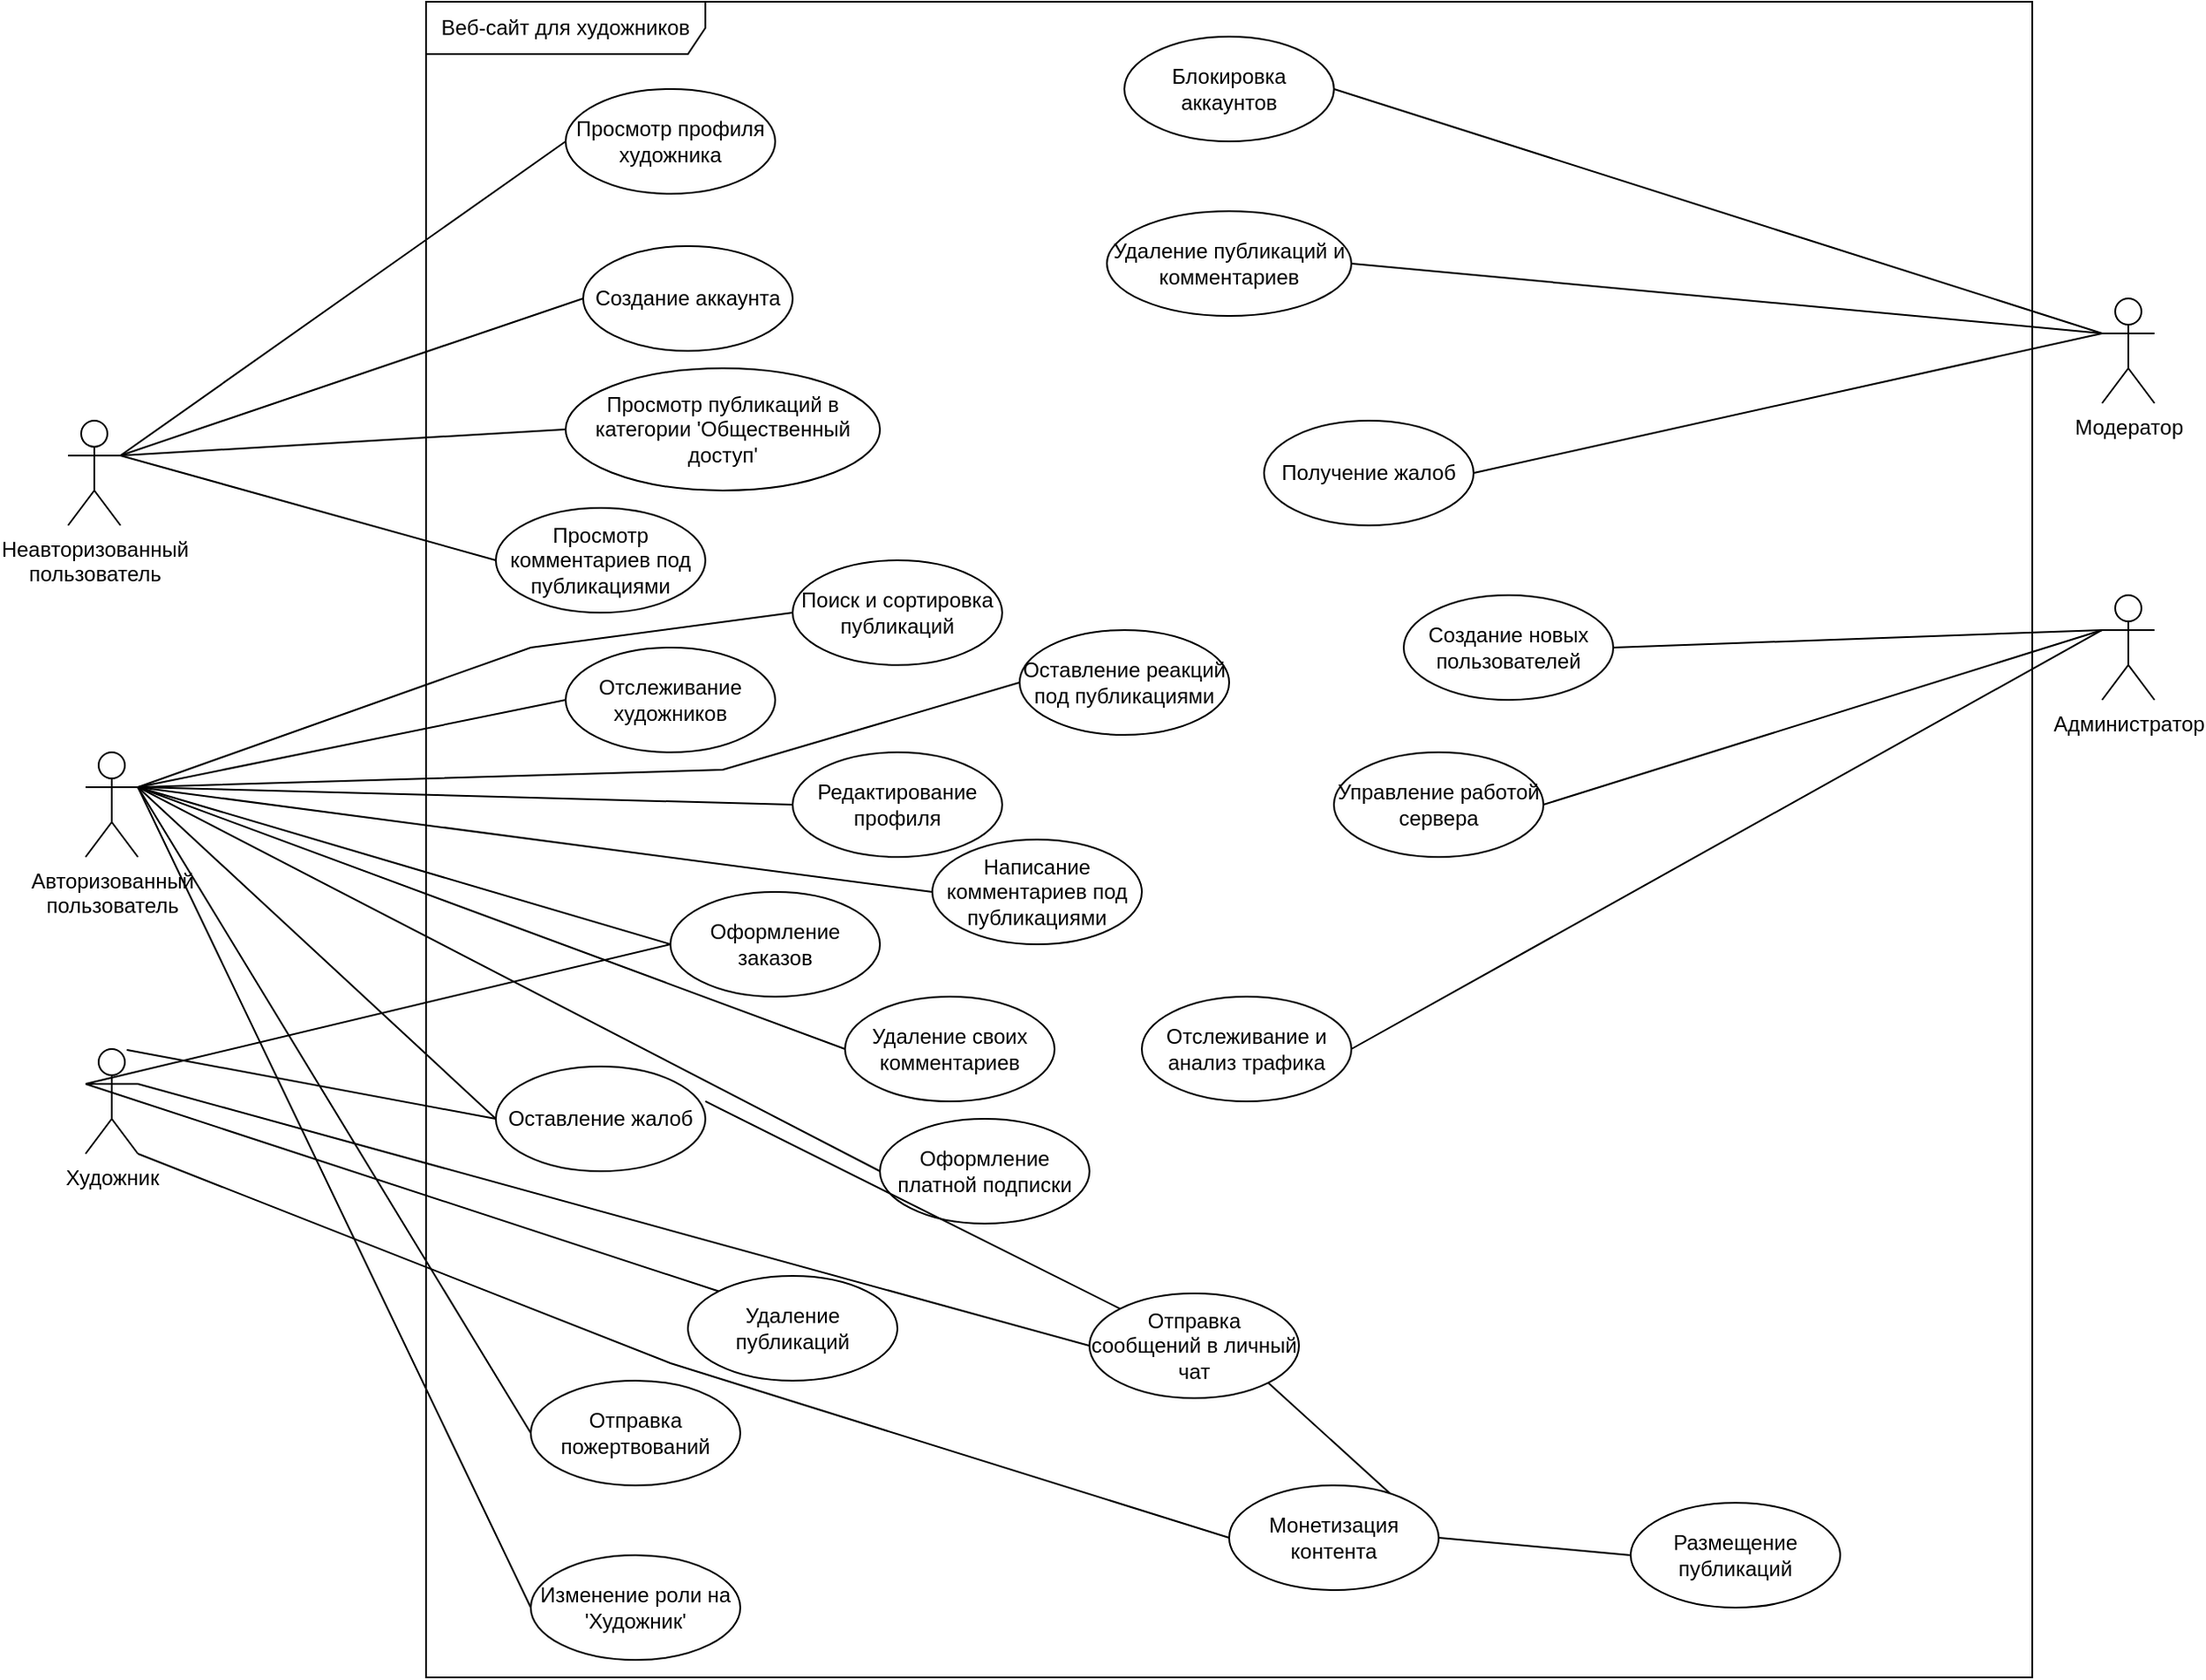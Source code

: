 <mxfile>
    <diagram id="UseCaseNEOsp" name="USE-CASE диаграмма">
        <mxGraphModel dx="2081" dy="751" grid="1" gridSize="10" guides="1" tooltips="1" connect="1" arrows="1" fold="1" page="1" pageScale="1" pageWidth="850" pageHeight="1100" math="0" shadow="0">
            <root>
                <mxCell id="0"/>
                <mxCell id="1" parent="0"/>
                <mxCell id="2" value="Неавторизованный&#xa;пользователь" style="shape=umlActor;verticalLabelPosition=bottom;verticalAlign=top;html=1;" parent="1" vertex="1">
                    <mxGeometry x="-425" y="320" width="30" height="60" as="geometry"/>
                </mxCell>
                <mxCell id="3" value="Авторизованный&#xa;пользователь" style="shape=umlActor;verticalLabelPosition=bottom;verticalAlign=top;html=1;" parent="1" vertex="1">
                    <mxGeometry x="-415" y="510" width="30" height="60" as="geometry"/>
                </mxCell>
                <mxCell id="4" value="Художник" style="shape=umlActor;verticalLabelPosition=bottom;verticalAlign=top;html=1;" parent="1" vertex="1">
                    <mxGeometry x="-415" y="680" width="30" height="60" as="geometry"/>
                </mxCell>
                <mxCell id="5" value="Модератор" style="shape=umlActor;verticalLabelPosition=bottom;verticalAlign=top;html=1;" parent="1" vertex="1">
                    <mxGeometry x="740" y="250" width="30" height="60" as="geometry"/>
                </mxCell>
                <mxCell id="6" value="Администратор" style="shape=umlActor;verticalLabelPosition=bottom;verticalAlign=top;html=1;" parent="1" vertex="1">
                    <mxGeometry x="740" y="420" width="30" height="60" as="geometry"/>
                </mxCell>
                <mxCell id="9" value="Веб-сайт для художников" style="shape=umlFrame;whiteSpace=wrap;html=1;pointerEvents=0;recursiveResize=0;container=1;collapsible=0;width=160;height=30;" parent="1" vertex="1">
                    <mxGeometry x="-220" y="80" width="920" height="960" as="geometry"/>
                </mxCell>
                <mxCell id="10" value="Просмотр профиля художника" style="ellipse;whiteSpace=wrap;html=1;" parent="9" vertex="1">
                    <mxGeometry x="80" y="50" width="120" height="60" as="geometry"/>
                </mxCell>
                <mxCell id="11" value="Просмотр публикаций в категории &#39;Общественный доступ&#39;" style="ellipse;whiteSpace=wrap;html=1;" parent="9" vertex="1">
                    <mxGeometry x="80" y="210" width="180" height="70" as="geometry"/>
                </mxCell>
                <mxCell id="12" value="Просмотр комментариев под публикациями" style="ellipse;whiteSpace=wrap;html=1;" parent="9" vertex="1">
                    <mxGeometry x="40" y="290" width="120" height="60" as="geometry"/>
                </mxCell>
                <mxCell id="13" value="Создание аккаунта" style="ellipse;whiteSpace=wrap;html=1;" parent="9" vertex="1">
                    <mxGeometry x="90" y="140" width="120" height="60" as="geometry"/>
                </mxCell>
                <mxCell id="14" value="Отслеживание художников" style="ellipse;whiteSpace=wrap;html=1;" parent="9" vertex="1">
                    <mxGeometry x="80" y="370" width="120" height="60" as="geometry"/>
                </mxCell>
                <mxCell id="15" value="Оформление платной подписки" style="ellipse;whiteSpace=wrap;html=1;" parent="9" vertex="1">
                    <mxGeometry x="260" y="640" width="120" height="60" as="geometry"/>
                </mxCell>
                <mxCell id="16" value="Оставление реакций под публикациями" style="ellipse;whiteSpace=wrap;html=1;" parent="9" vertex="1">
                    <mxGeometry x="340" y="360" width="120" height="60" as="geometry"/>
                </mxCell>
                <mxCell id="17" value="Изменение роли на &#39;Художник&#39;" style="ellipse;whiteSpace=wrap;html=1;" parent="9" vertex="1">
                    <mxGeometry x="60" y="890" width="120" height="60" as="geometry"/>
                </mxCell>
                <mxCell id="18" value="Написание комментариев под публикациями" style="ellipse;whiteSpace=wrap;html=1;" parent="9" vertex="1">
                    <mxGeometry x="290" y="480" width="120" height="60" as="geometry"/>
                </mxCell>
                <mxCell id="19" value="Удаление своих комментариев" style="ellipse;whiteSpace=wrap;html=1;" parent="9" vertex="1">
                    <mxGeometry x="240" y="570" width="120" height="60" as="geometry"/>
                </mxCell>
                <mxCell id="21" value="Поиск и сортировка публикаций" style="ellipse;whiteSpace=wrap;html=1;" parent="9" vertex="1">
                    <mxGeometry x="210" y="320" width="120" height="60" as="geometry"/>
                </mxCell>
                <mxCell id="22" value="Отправка пожертвований" style="ellipse;whiteSpace=wrap;html=1;" parent="9" vertex="1">
                    <mxGeometry x="60" y="790" width="120" height="60" as="geometry"/>
                </mxCell>
                <mxCell id="25" value="Редактирование профиля" style="ellipse;whiteSpace=wrap;html=1;" parent="9" vertex="1">
                    <mxGeometry x="210" y="430" width="120" height="60" as="geometry"/>
                </mxCell>
                <mxCell id="27" value="Удаление публикаций" style="ellipse;whiteSpace=wrap;html=1;" parent="9" vertex="1">
                    <mxGeometry x="150" y="730" width="120" height="60" as="geometry"/>
                </mxCell>
                <mxCell id="29" value="Блокировка аккаунтов" style="ellipse;whiteSpace=wrap;html=1;" parent="9" vertex="1">
                    <mxGeometry x="400" y="20" width="120" height="60" as="geometry"/>
                </mxCell>
                <mxCell id="30" value="Получение жалоб" style="ellipse;whiteSpace=wrap;html=1;" parent="9" vertex="1">
                    <mxGeometry x="480" y="240" width="120" height="60" as="geometry"/>
                </mxCell>
                <mxCell id="31" value="Удаление публикаций и комментариев" style="ellipse;whiteSpace=wrap;html=1;" parent="9" vertex="1">
                    <mxGeometry x="390" y="120" width="140" height="60" as="geometry"/>
                </mxCell>
                <mxCell id="32" value="Управление работой сервера" style="ellipse;whiteSpace=wrap;html=1;" parent="9" vertex="1">
                    <mxGeometry x="520" y="430" width="120" height="60" as="geometry"/>
                </mxCell>
                <mxCell id="33" value="Отслеживание и анализ трафика" style="ellipse;whiteSpace=wrap;html=1;" parent="9" vertex="1">
                    <mxGeometry x="410" y="570" width="120" height="60" as="geometry"/>
                </mxCell>
                <mxCell id="34" value="Создание новых пользователей" style="ellipse;whiteSpace=wrap;html=1;" parent="9" vertex="1">
                    <mxGeometry x="560" y="340" width="120" height="60" as="geometry"/>
                </mxCell>
                <mxCell id="23" value="Отправка сообщений в личный чат" style="ellipse;whiteSpace=wrap;html=1;" parent="9" vertex="1">
                    <mxGeometry x="380" y="740" width="120" height="60" as="geometry"/>
                </mxCell>
                <mxCell id="24" value="Оформление заказов" style="ellipse;whiteSpace=wrap;html=1;" parent="9" vertex="1">
                    <mxGeometry x="140" y="510" width="120" height="60" as="geometry"/>
                </mxCell>
                <mxCell id="20" value="Оставление жалоб" style="ellipse;whiteSpace=wrap;html=1;" parent="9" vertex="1">
                    <mxGeometry x="40" y="610" width="120" height="60" as="geometry"/>
                </mxCell>
                <mxCell id="48" value="" style="endArrow=none;html=1;rounded=0;exitX=1;exitY=0.333;exitDx=0;exitDy=0;exitPerimeter=0;entryX=0;entryY=0;entryDx=0;entryDy=0;" parent="9" source="20" target="23" edge="1">
                    <mxGeometry width="50" height="50" relative="1" as="geometry">
                        <mxPoint x="620" y="350" as="sourcePoint"/>
                        <mxPoint x="670" y="300" as="targetPoint"/>
                    </mxGeometry>
                </mxCell>
                <mxCell id="35" value="" style="endArrow=none;html=1;rounded=0;exitX=1;exitY=0.333;exitDx=0;exitDy=0;exitPerimeter=0;entryX=0;entryY=0.5;entryDx=0;entryDy=0;" parent="1" source="2" target="10" edge="1">
                    <mxGeometry width="50" height="50" relative="1" as="geometry">
                        <mxPoint x="400" y="430" as="sourcePoint"/>
                        <mxPoint x="450" y="380" as="targetPoint"/>
                    </mxGeometry>
                </mxCell>
                <mxCell id="36" value="" style="endArrow=none;html=1;rounded=0;exitX=1;exitY=0.333;exitDx=0;exitDy=0;exitPerimeter=0;entryX=0;entryY=0.5;entryDx=0;entryDy=0;" parent="1" source="2" target="11" edge="1">
                    <mxGeometry width="50" height="50" relative="1" as="geometry">
                        <mxPoint x="400" y="430" as="sourcePoint"/>
                        <mxPoint x="450" y="380" as="targetPoint"/>
                    </mxGeometry>
                </mxCell>
                <mxCell id="37" value="" style="endArrow=none;html=1;rounded=0;exitX=1;exitY=0.333;exitDx=0;exitDy=0;exitPerimeter=0;entryX=0;entryY=0.5;entryDx=0;entryDy=0;" parent="1" source="2" target="12" edge="1">
                    <mxGeometry width="50" height="50" relative="1" as="geometry">
                        <mxPoint x="400" y="430" as="sourcePoint"/>
                        <mxPoint x="450" y="380" as="targetPoint"/>
                    </mxGeometry>
                </mxCell>
                <mxCell id="38" value="" style="endArrow=none;html=1;rounded=0;exitX=1;exitY=0.333;exitDx=0;exitDy=0;exitPerimeter=0;entryX=0;entryY=0.5;entryDx=0;entryDy=0;" parent="1" source="2" target="13" edge="1">
                    <mxGeometry width="50" height="50" relative="1" as="geometry">
                        <mxPoint x="400" y="430" as="sourcePoint"/>
                        <mxPoint x="450" y="380" as="targetPoint"/>
                    </mxGeometry>
                </mxCell>
                <mxCell id="39" value="" style="endArrow=none;html=1;rounded=0;exitX=1;exitY=0.333;exitDx=0;exitDy=0;exitPerimeter=0;entryX=0;entryY=0.5;entryDx=0;entryDy=0;" parent="1" source="3" target="14" edge="1">
                    <mxGeometry width="50" height="50" relative="1" as="geometry">
                        <mxPoint x="400" y="430" as="sourcePoint"/>
                        <mxPoint x="450" y="380" as="targetPoint"/>
                    </mxGeometry>
                </mxCell>
                <mxCell id="40" value="" style="endArrow=none;html=1;rounded=0;exitX=1;exitY=0.333;exitDx=0;exitDy=0;exitPerimeter=0;entryX=0;entryY=0.5;entryDx=0;entryDy=0;" parent="1" source="3" target="15" edge="1">
                    <mxGeometry width="50" height="50" relative="1" as="geometry">
                        <mxPoint x="400" y="430" as="sourcePoint"/>
                        <mxPoint x="450" y="380" as="targetPoint"/>
                    </mxGeometry>
                </mxCell>
                <mxCell id="41" value="" style="endArrow=none;html=1;rounded=0;exitX=1;exitY=0.333;exitDx=0;exitDy=0;exitPerimeter=0;entryX=0;entryY=0.5;entryDx=0;entryDy=0;" parent="1" source="3" target="16" edge="1">
                    <mxGeometry width="50" height="50" relative="1" as="geometry">
                        <mxPoint x="400" y="430" as="sourcePoint"/>
                        <mxPoint x="450" y="380" as="targetPoint"/>
                        <Array as="points">
                            <mxPoint x="-50" y="520"/>
                        </Array>
                    </mxGeometry>
                </mxCell>
                <mxCell id="42" value="" style="endArrow=none;html=1;rounded=0;exitX=1;exitY=0.333;exitDx=0;exitDy=0;exitPerimeter=0;entryX=0;entryY=0.5;entryDx=0;entryDy=0;" parent="1" source="3" target="17" edge="1">
                    <mxGeometry width="50" height="50" relative="1" as="geometry">
                        <mxPoint x="400" y="430" as="sourcePoint"/>
                        <mxPoint x="450" y="380" as="targetPoint"/>
                    </mxGeometry>
                </mxCell>
                <mxCell id="43" value="" style="endArrow=none;html=1;rounded=0;exitX=1;exitY=0.333;exitDx=0;exitDy=0;exitPerimeter=0;entryX=0;entryY=0.5;entryDx=0;entryDy=0;" parent="1" source="3" target="18" edge="1">
                    <mxGeometry width="50" height="50" relative="1" as="geometry">
                        <mxPoint x="400" y="430" as="sourcePoint"/>
                        <mxPoint x="450" y="380" as="targetPoint"/>
                    </mxGeometry>
                </mxCell>
                <mxCell id="44" value="" style="endArrow=none;html=1;rounded=0;exitX=1;exitY=0.333;exitDx=0;exitDy=0;exitPerimeter=0;entryX=0;entryY=0.5;entryDx=0;entryDy=0;" parent="1" source="3" target="19" edge="1">
                    <mxGeometry width="50" height="50" relative="1" as="geometry">
                        <mxPoint x="400" y="430" as="sourcePoint"/>
                        <mxPoint x="450" y="380" as="targetPoint"/>
                    </mxGeometry>
                </mxCell>
                <mxCell id="45" value="" style="endArrow=none;html=1;rounded=0;exitX=1;exitY=0.333;exitDx=0;exitDy=0;exitPerimeter=0;entryX=0;entryY=0.5;entryDx=0;entryDy=0;" parent="1" source="3" target="20" edge="1">
                    <mxGeometry width="50" height="50" relative="1" as="geometry">
                        <mxPoint x="400" y="430" as="sourcePoint"/>
                        <mxPoint x="450" y="380" as="targetPoint"/>
                    </mxGeometry>
                </mxCell>
                <mxCell id="46" value="" style="endArrow=none;html=1;rounded=0;exitX=1;exitY=0.333;exitDx=0;exitDy=0;exitPerimeter=0;entryX=0;entryY=0.5;entryDx=0;entryDy=0;" parent="1" source="3" target="21" edge="1">
                    <mxGeometry width="50" height="50" relative="1" as="geometry">
                        <mxPoint x="400" y="430" as="sourcePoint"/>
                        <mxPoint x="450" y="380" as="targetPoint"/>
                        <Array as="points">
                            <mxPoint x="-160" y="450"/>
                        </Array>
                    </mxGeometry>
                </mxCell>
                <mxCell id="47" value="" style="endArrow=none;html=1;rounded=0;exitX=1;exitY=0.333;exitDx=0;exitDy=0;exitPerimeter=0;entryX=0;entryY=0.5;entryDx=0;entryDy=0;" parent="1" source="3" target="22" edge="1">
                    <mxGeometry width="50" height="50" relative="1" as="geometry">
                        <mxPoint x="400" y="430" as="sourcePoint"/>
                        <mxPoint x="450" y="380" as="targetPoint"/>
                    </mxGeometry>
                </mxCell>
                <mxCell id="49" value="" style="endArrow=none;html=1;rounded=0;exitX=1;exitY=0.333;exitDx=0;exitDy=0;exitPerimeter=0;entryX=0;entryY=0.5;entryDx=0;entryDy=0;" parent="1" source="3" target="24" edge="1">
                    <mxGeometry width="50" height="50" relative="1" as="geometry">
                        <mxPoint x="400" y="430" as="sourcePoint"/>
                        <mxPoint x="450" y="380" as="targetPoint"/>
                    </mxGeometry>
                </mxCell>
                <mxCell id="50" value="" style="endArrow=none;html=1;rounded=0;exitX=1;exitY=0.333;exitDx=0;exitDy=0;exitPerimeter=0;entryX=0;entryY=0.5;entryDx=0;entryDy=0;" parent="1" source="3" target="25" edge="1">
                    <mxGeometry width="50" height="50" relative="1" as="geometry">
                        <mxPoint x="400" y="430" as="sourcePoint"/>
                        <mxPoint x="450" y="380" as="targetPoint"/>
                    </mxGeometry>
                </mxCell>
                <mxCell id="51" value="" style="endArrow=none;html=1;rounded=0;exitX=1;exitY=0.5;exitDx=0;exitDy=0;entryX=0;entryY=0.5;entryDx=0;entryDy=0;" parent="1" source="28" target="26" edge="1">
                    <mxGeometry width="50" height="50" relative="1" as="geometry">
                        <mxPoint x="400" y="430" as="sourcePoint"/>
                        <mxPoint x="450" y="380" as="targetPoint"/>
                    </mxGeometry>
                </mxCell>
                <mxCell id="52" value="" style="endArrow=none;html=1;rounded=0;exitX=0;exitY=0.333;exitDx=0;exitDy=0;exitPerimeter=0;entryX=0;entryY=0;entryDx=0;entryDy=0;" parent="1" source="4" target="27" edge="1">
                    <mxGeometry width="50" height="50" relative="1" as="geometry">
                        <mxPoint x="400" y="430" as="sourcePoint"/>
                        <mxPoint x="450" y="380" as="targetPoint"/>
                    </mxGeometry>
                </mxCell>
                <mxCell id="53" value="" style="endArrow=none;html=1;rounded=0;exitX=1;exitY=1;exitDx=0;exitDy=0;entryX=1;entryY=0.5;entryDx=0;entryDy=0;" parent="1" source="23" target="28" edge="1">
                    <mxGeometry width="50" height="50" relative="1" as="geometry">
                        <mxPoint x="400" y="430" as="sourcePoint"/>
                        <mxPoint x="450" y="380" as="targetPoint"/>
                    </mxGeometry>
                </mxCell>
                <mxCell id="54" value="" style="endArrow=none;html=1;rounded=0;exitX=0;exitY=0.333;exitDx=0;exitDy=0;exitPerimeter=0;entryX=1;entryY=0.5;entryDx=0;entryDy=0;" parent="1" source="5" target="29" edge="1">
                    <mxGeometry width="50" height="50" relative="1" as="geometry">
                        <mxPoint x="400" y="430" as="sourcePoint"/>
                        <mxPoint x="450" y="380" as="targetPoint"/>
                    </mxGeometry>
                </mxCell>
                <mxCell id="55" value="" style="endArrow=none;html=1;rounded=0;exitX=0;exitY=0.333;exitDx=0;exitDy=0;exitPerimeter=0;entryX=1;entryY=0.5;entryDx=0;entryDy=0;" parent="1" source="5" target="30" edge="1">
                    <mxGeometry width="50" height="50" relative="1" as="geometry">
                        <mxPoint x="400" y="430" as="sourcePoint"/>
                        <mxPoint x="450" y="380" as="targetPoint"/>
                    </mxGeometry>
                </mxCell>
                <mxCell id="56" value="" style="endArrow=none;html=1;rounded=0;exitX=0;exitY=0.333;exitDx=0;exitDy=0;exitPerimeter=0;entryX=1;entryY=0.5;entryDx=0;entryDy=0;" parent="1" source="5" target="31" edge="1">
                    <mxGeometry width="50" height="50" relative="1" as="geometry">
                        <mxPoint x="400" y="430" as="sourcePoint"/>
                        <mxPoint x="450" y="380" as="targetPoint"/>
                    </mxGeometry>
                </mxCell>
                <mxCell id="57" value="" style="endArrow=none;html=1;rounded=0;exitX=0;exitY=0.333;exitDx=0;exitDy=0;exitPerimeter=0;entryX=1;entryY=0.5;entryDx=0;entryDy=0;" parent="1" source="6" target="32" edge="1">
                    <mxGeometry width="50" height="50" relative="1" as="geometry">
                        <mxPoint x="400" y="430" as="sourcePoint"/>
                        <mxPoint x="450" y="380" as="targetPoint"/>
                    </mxGeometry>
                </mxCell>
                <mxCell id="58" value="" style="endArrow=none;html=1;rounded=0;exitX=0;exitY=0.333;exitDx=0;exitDy=0;exitPerimeter=0;entryX=1;entryY=0.5;entryDx=0;entryDy=0;" parent="1" source="6" target="33" edge="1">
                    <mxGeometry width="50" height="50" relative="1" as="geometry">
                        <mxPoint x="400" y="430" as="sourcePoint"/>
                        <mxPoint x="450" y="380" as="targetPoint"/>
                    </mxGeometry>
                </mxCell>
                <mxCell id="59" value="" style="endArrow=none;html=1;rounded=0;exitX=0;exitY=0.333;exitDx=0;exitDy=0;exitPerimeter=0;entryX=1;entryY=0.5;entryDx=0;entryDy=0;" parent="1" source="6" target="34" edge="1">
                    <mxGeometry width="50" height="50" relative="1" as="geometry">
                        <mxPoint x="400" y="430" as="sourcePoint"/>
                        <mxPoint x="450" y="380" as="targetPoint"/>
                    </mxGeometry>
                </mxCell>
                <mxCell id="60" value="" style="endArrow=none;html=1;rounded=0;exitX=0;exitY=0.333;exitDx=0;exitDy=0;exitPerimeter=0;entryX=0;entryY=0.5;entryDx=0;entryDy=0;" edge="1" parent="1" source="4" target="24">
                    <mxGeometry width="50" height="50" relative="1" as="geometry">
                        <mxPoint x="-110" y="700" as="sourcePoint"/>
                        <mxPoint x="-70" y="640" as="targetPoint"/>
                    </mxGeometry>
                </mxCell>
                <mxCell id="61" value="" style="endArrow=none;html=1;rounded=0;exitX=1;exitY=0.333;exitDx=0;exitDy=0;exitPerimeter=0;" edge="1" parent="1" source="4">
                    <mxGeometry width="50" height="50" relative="1" as="geometry">
                        <mxPoint x="-110" y="700" as="sourcePoint"/>
                        <mxPoint x="160" y="850" as="targetPoint"/>
                    </mxGeometry>
                </mxCell>
                <mxCell id="62" value="" style="endArrow=none;html=1;rounded=0;exitX=1;exitY=1;exitDx=0;exitDy=0;exitPerimeter=0;entryX=0;entryY=0.5;entryDx=0;entryDy=0;" edge="1" parent="1" source="4" target="28">
                    <mxGeometry width="50" height="50" relative="1" as="geometry">
                        <mxPoint x="-80" y="740" as="sourcePoint"/>
                        <mxPoint x="380" y="810" as="targetPoint"/>
                        <Array as="points">
                            <mxPoint x="-80" y="860"/>
                        </Array>
                    </mxGeometry>
                </mxCell>
                <mxCell id="28" value="Монетизация контента" style="ellipse;whiteSpace=wrap;html=1;" parent="1" vertex="1">
                    <mxGeometry x="240" y="930" width="120" height="60" as="geometry"/>
                </mxCell>
                <mxCell id="26" value="Размещение публикаций" style="ellipse;whiteSpace=wrap;html=1;" parent="1" vertex="1">
                    <mxGeometry x="470" y="940" width="120" height="60" as="geometry"/>
                </mxCell>
                <mxCell id="65" value="" style="endArrow=none;html=1;rounded=0;exitX=0.788;exitY=0.008;exitDx=0;exitDy=0;exitPerimeter=0;" edge="1" parent="1" source="4">
                    <mxGeometry width="50" height="50" relative="1" as="geometry">
                        <mxPoint x="-375" y="540" as="sourcePoint"/>
                        <mxPoint x="-180" y="720" as="targetPoint"/>
                    </mxGeometry>
                </mxCell>
            </root>
        </mxGraphModel>
    </diagram>
</mxfile>